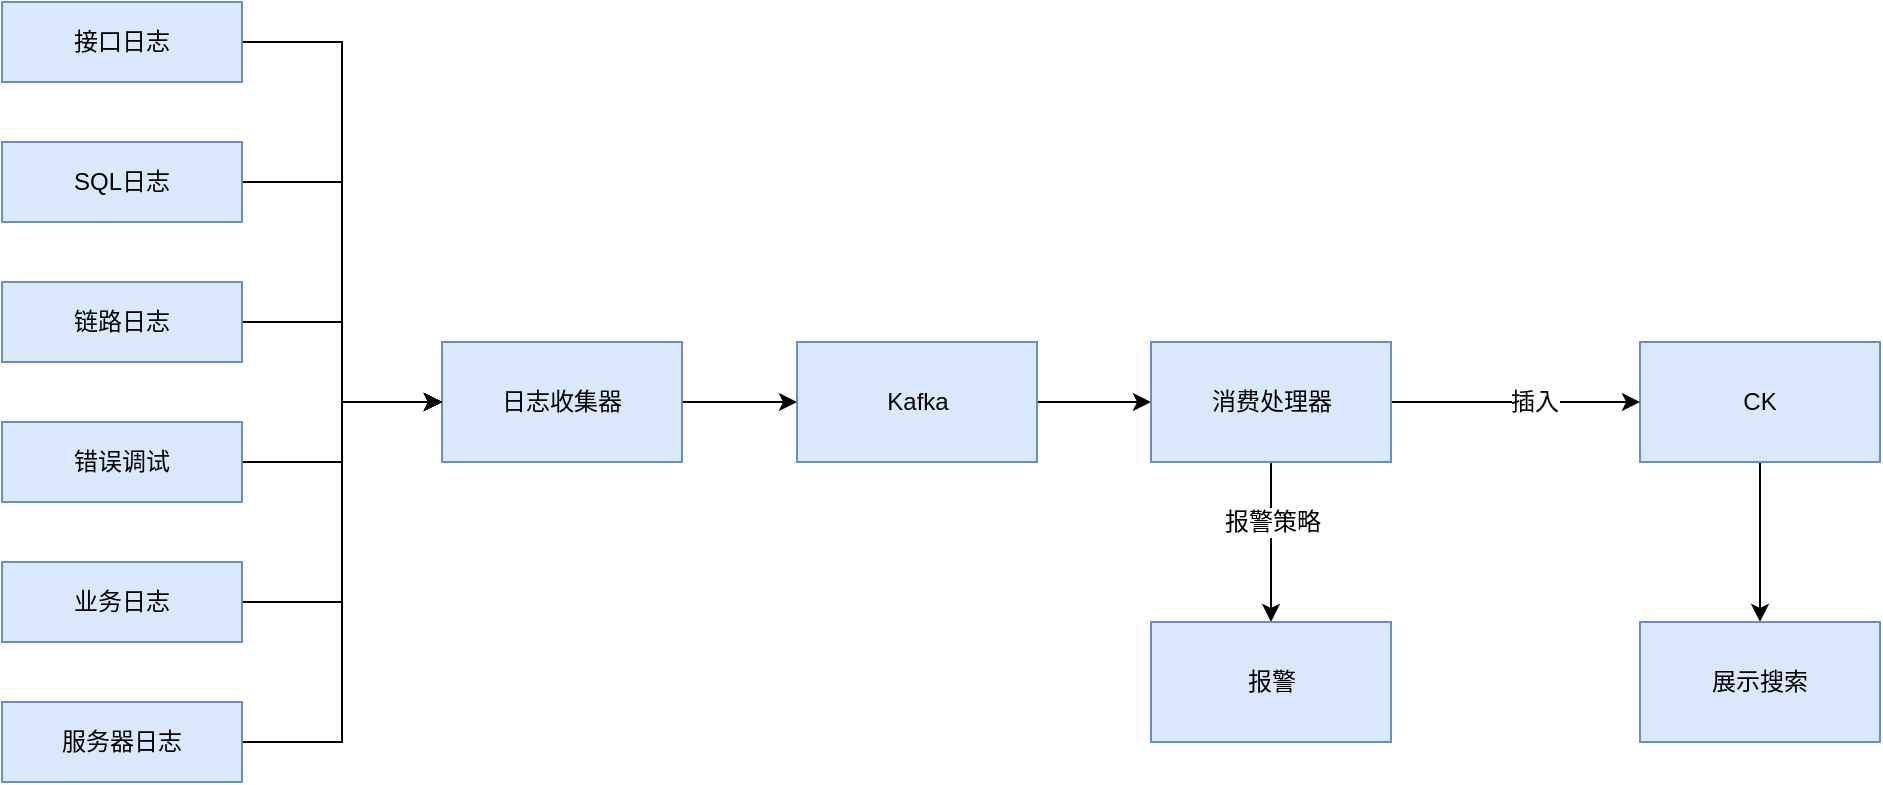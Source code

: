 <mxfile version="12.2.4" pages="1"><diagram id="lbYufo5QWAIzlX5eHnTa" name="第 1 页"><mxGraphModel dx="1360" dy="765" grid="1" gridSize="10" guides="1" tooltips="1" connect="1" arrows="1" fold="1" page="1" pageScale="1" pageWidth="2339" pageHeight="3300" math="0" shadow="0"><root><mxCell id="0"/><mxCell id="1" parent="0"/><mxCell id="4" value="" style="edgeStyle=orthogonalEdgeStyle;rounded=0;orthogonalLoop=1;jettySize=auto;html=1;" parent="1" source="2" target="3" edge="1"><mxGeometry relative="1" as="geometry"/></mxCell><mxCell id="2" value="日志收集器" style="rounded=0;whiteSpace=wrap;html=1;fillColor=#dae8fc;strokeColor=#6c8ebf;" parent="1" vertex="1"><mxGeometry x="510" y="250" width="120" height="60" as="geometry"/></mxCell><mxCell id="30" style="edgeStyle=orthogonalEdgeStyle;rounded=0;orthogonalLoop=1;jettySize=auto;html=1;entryX=0;entryY=0.5;entryDx=0;entryDy=0;" parent="1" source="9" target="2" edge="1"><mxGeometry relative="1" as="geometry"/></mxCell><mxCell id="9" value="接口日志" style="rounded=0;whiteSpace=wrap;html=1;fillColor=#dae8fc;strokeColor=#6c8ebf;" parent="1" vertex="1"><mxGeometry x="290" y="80" width="120" height="40" as="geometry"/></mxCell><mxCell id="18" style="edgeStyle=orthogonalEdgeStyle;rounded=0;orthogonalLoop=1;jettySize=auto;html=1;entryX=0;entryY=0.5;entryDx=0;entryDy=0;" parent="1" source="3" target="17" edge="1"><mxGeometry relative="1" as="geometry"/></mxCell><mxCell id="3" value="Kafka" style="rounded=0;whiteSpace=wrap;html=1;fillColor=#dae8fc;strokeColor=#6c8ebf;" parent="1" vertex="1"><mxGeometry x="687.5" y="250" width="120" height="60" as="geometry"/></mxCell><mxCell id="8" value="" style="edgeStyle=orthogonalEdgeStyle;rounded=0;orthogonalLoop=1;jettySize=auto;html=1;" parent="1" source="5" target="7" edge="1"><mxGeometry relative="1" as="geometry"/></mxCell><mxCell id="5" value="CK" style="rounded=0;whiteSpace=wrap;html=1;fillColor=#dae8fc;strokeColor=#6c8ebf;" parent="1" vertex="1"><mxGeometry x="1109" y="250" width="120" height="60" as="geometry"/></mxCell><mxCell id="7" value="展示搜索" style="rounded=0;whiteSpace=wrap;html=1;fillColor=#dae8fc;strokeColor=#6c8ebf;" parent="1" vertex="1"><mxGeometry x="1109" y="390" width="120" height="60" as="geometry"/></mxCell><mxCell id="31" style="edgeStyle=orthogonalEdgeStyle;rounded=0;orthogonalLoop=1;jettySize=auto;html=1;entryX=0;entryY=0.5;entryDx=0;entryDy=0;" parent="1" source="11" target="2" edge="1"><mxGeometry relative="1" as="geometry"/></mxCell><mxCell id="11" value="SQL日志" style="rounded=0;whiteSpace=wrap;html=1;fillColor=#dae8fc;strokeColor=#6c8ebf;" parent="1" vertex="1"><mxGeometry x="290" y="150" width="120" height="40" as="geometry"/></mxCell><mxCell id="32" style="edgeStyle=orthogonalEdgeStyle;rounded=0;orthogonalLoop=1;jettySize=auto;html=1;entryX=0;entryY=0.5;entryDx=0;entryDy=0;" parent="1" source="12" target="2" edge="1"><mxGeometry relative="1" as="geometry"/></mxCell><mxCell id="12" value="链路日志" style="rounded=0;whiteSpace=wrap;html=1;fillColor=#dae8fc;strokeColor=#6c8ebf;" parent="1" vertex="1"><mxGeometry x="290" y="220" width="120" height="40" as="geometry"/></mxCell><mxCell id="33" style="edgeStyle=orthogonalEdgeStyle;rounded=0;orthogonalLoop=1;jettySize=auto;html=1;entryX=0;entryY=0.5;entryDx=0;entryDy=0;" parent="1" source="13" target="2" edge="1"><mxGeometry relative="1" as="geometry"/></mxCell><mxCell id="13" value="错误调试" style="rounded=0;whiteSpace=wrap;html=1;fillColor=#dae8fc;strokeColor=#6c8ebf;" parent="1" vertex="1"><mxGeometry x="290" y="290" width="120" height="40" as="geometry"/></mxCell><mxCell id="34" style="edgeStyle=orthogonalEdgeStyle;rounded=0;orthogonalLoop=1;jettySize=auto;html=1;entryX=0;entryY=0.5;entryDx=0;entryDy=0;" parent="1" source="14" target="2" edge="1"><mxGeometry relative="1" as="geometry"/></mxCell><mxCell id="14" value="业务日志" style="rounded=0;whiteSpace=wrap;html=1;fillColor=#dae8fc;strokeColor=#6c8ebf;" parent="1" vertex="1"><mxGeometry x="290" y="360" width="120" height="40" as="geometry"/></mxCell><mxCell id="35" style="edgeStyle=orthogonalEdgeStyle;rounded=0;orthogonalLoop=1;jettySize=auto;html=1;entryX=0;entryY=0.5;entryDx=0;entryDy=0;" parent="1" source="15" target="2" edge="1"><mxGeometry relative="1" as="geometry"/></mxCell><mxCell id="15" value="服务器日志" style="rounded=0;whiteSpace=wrap;html=1;fillColor=#dae8fc;strokeColor=#6c8ebf;" parent="1" vertex="1"><mxGeometry x="290" y="430" width="120" height="40" as="geometry"/></mxCell><mxCell id="19" style="edgeStyle=orthogonalEdgeStyle;rounded=0;orthogonalLoop=1;jettySize=auto;html=1;entryX=0;entryY=0.5;entryDx=0;entryDy=0;" parent="1" source="17" target="5" edge="1"><mxGeometry relative="1" as="geometry"/></mxCell><mxCell id="22" value="插入" style="text;html=1;resizable=0;points=[];align=center;verticalAlign=middle;labelBackgroundColor=#ffffff;" parent="19" vertex="1" connectable="0"><mxGeometry x="0.149" relative="1" as="geometry"><mxPoint as="offset"/></mxGeometry></mxCell><mxCell id="21" value="" style="edgeStyle=orthogonalEdgeStyle;rounded=0;orthogonalLoop=1;jettySize=auto;html=1;" parent="1" source="17" target="20" edge="1"><mxGeometry relative="1" as="geometry"/></mxCell><mxCell id="23" value="报警策略" style="text;html=1;resizable=0;points=[];align=center;verticalAlign=middle;labelBackgroundColor=#ffffff;" parent="21" vertex="1" connectable="0"><mxGeometry x="-0.25" relative="1" as="geometry"><mxPoint as="offset"/></mxGeometry></mxCell><mxCell id="17" value="消费处理器" style="rounded=0;whiteSpace=wrap;html=1;fillColor=#dae8fc;strokeColor=#6c8ebf;" parent="1" vertex="1"><mxGeometry x="864.5" y="250" width="120" height="60" as="geometry"/></mxCell><mxCell id="20" value="报警" style="rounded=0;whiteSpace=wrap;html=1;fillColor=#dae8fc;strokeColor=#6c8ebf;" parent="1" vertex="1"><mxGeometry x="864.5" y="390" width="120" height="60" as="geometry"/></mxCell></root></mxGraphModel></diagram></mxfile>